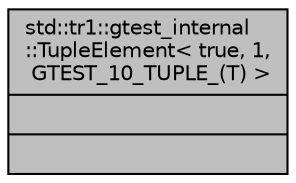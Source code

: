 digraph "std::tr1::gtest_internal::TupleElement&lt; true, 1, GTEST_10_TUPLE_(T) &gt;"
{
  edge [fontname="Helvetica",fontsize="10",labelfontname="Helvetica",labelfontsize="10"];
  node [fontname="Helvetica",fontsize="10",shape=record];
  Node1 [label="{std::tr1::gtest_internal\l::TupleElement\< true, 1,\l GTEST_10_TUPLE_(T) \>\n||}",height=0.2,width=0.4,color="black", fillcolor="grey75", style="filled", fontcolor="black"];
}
